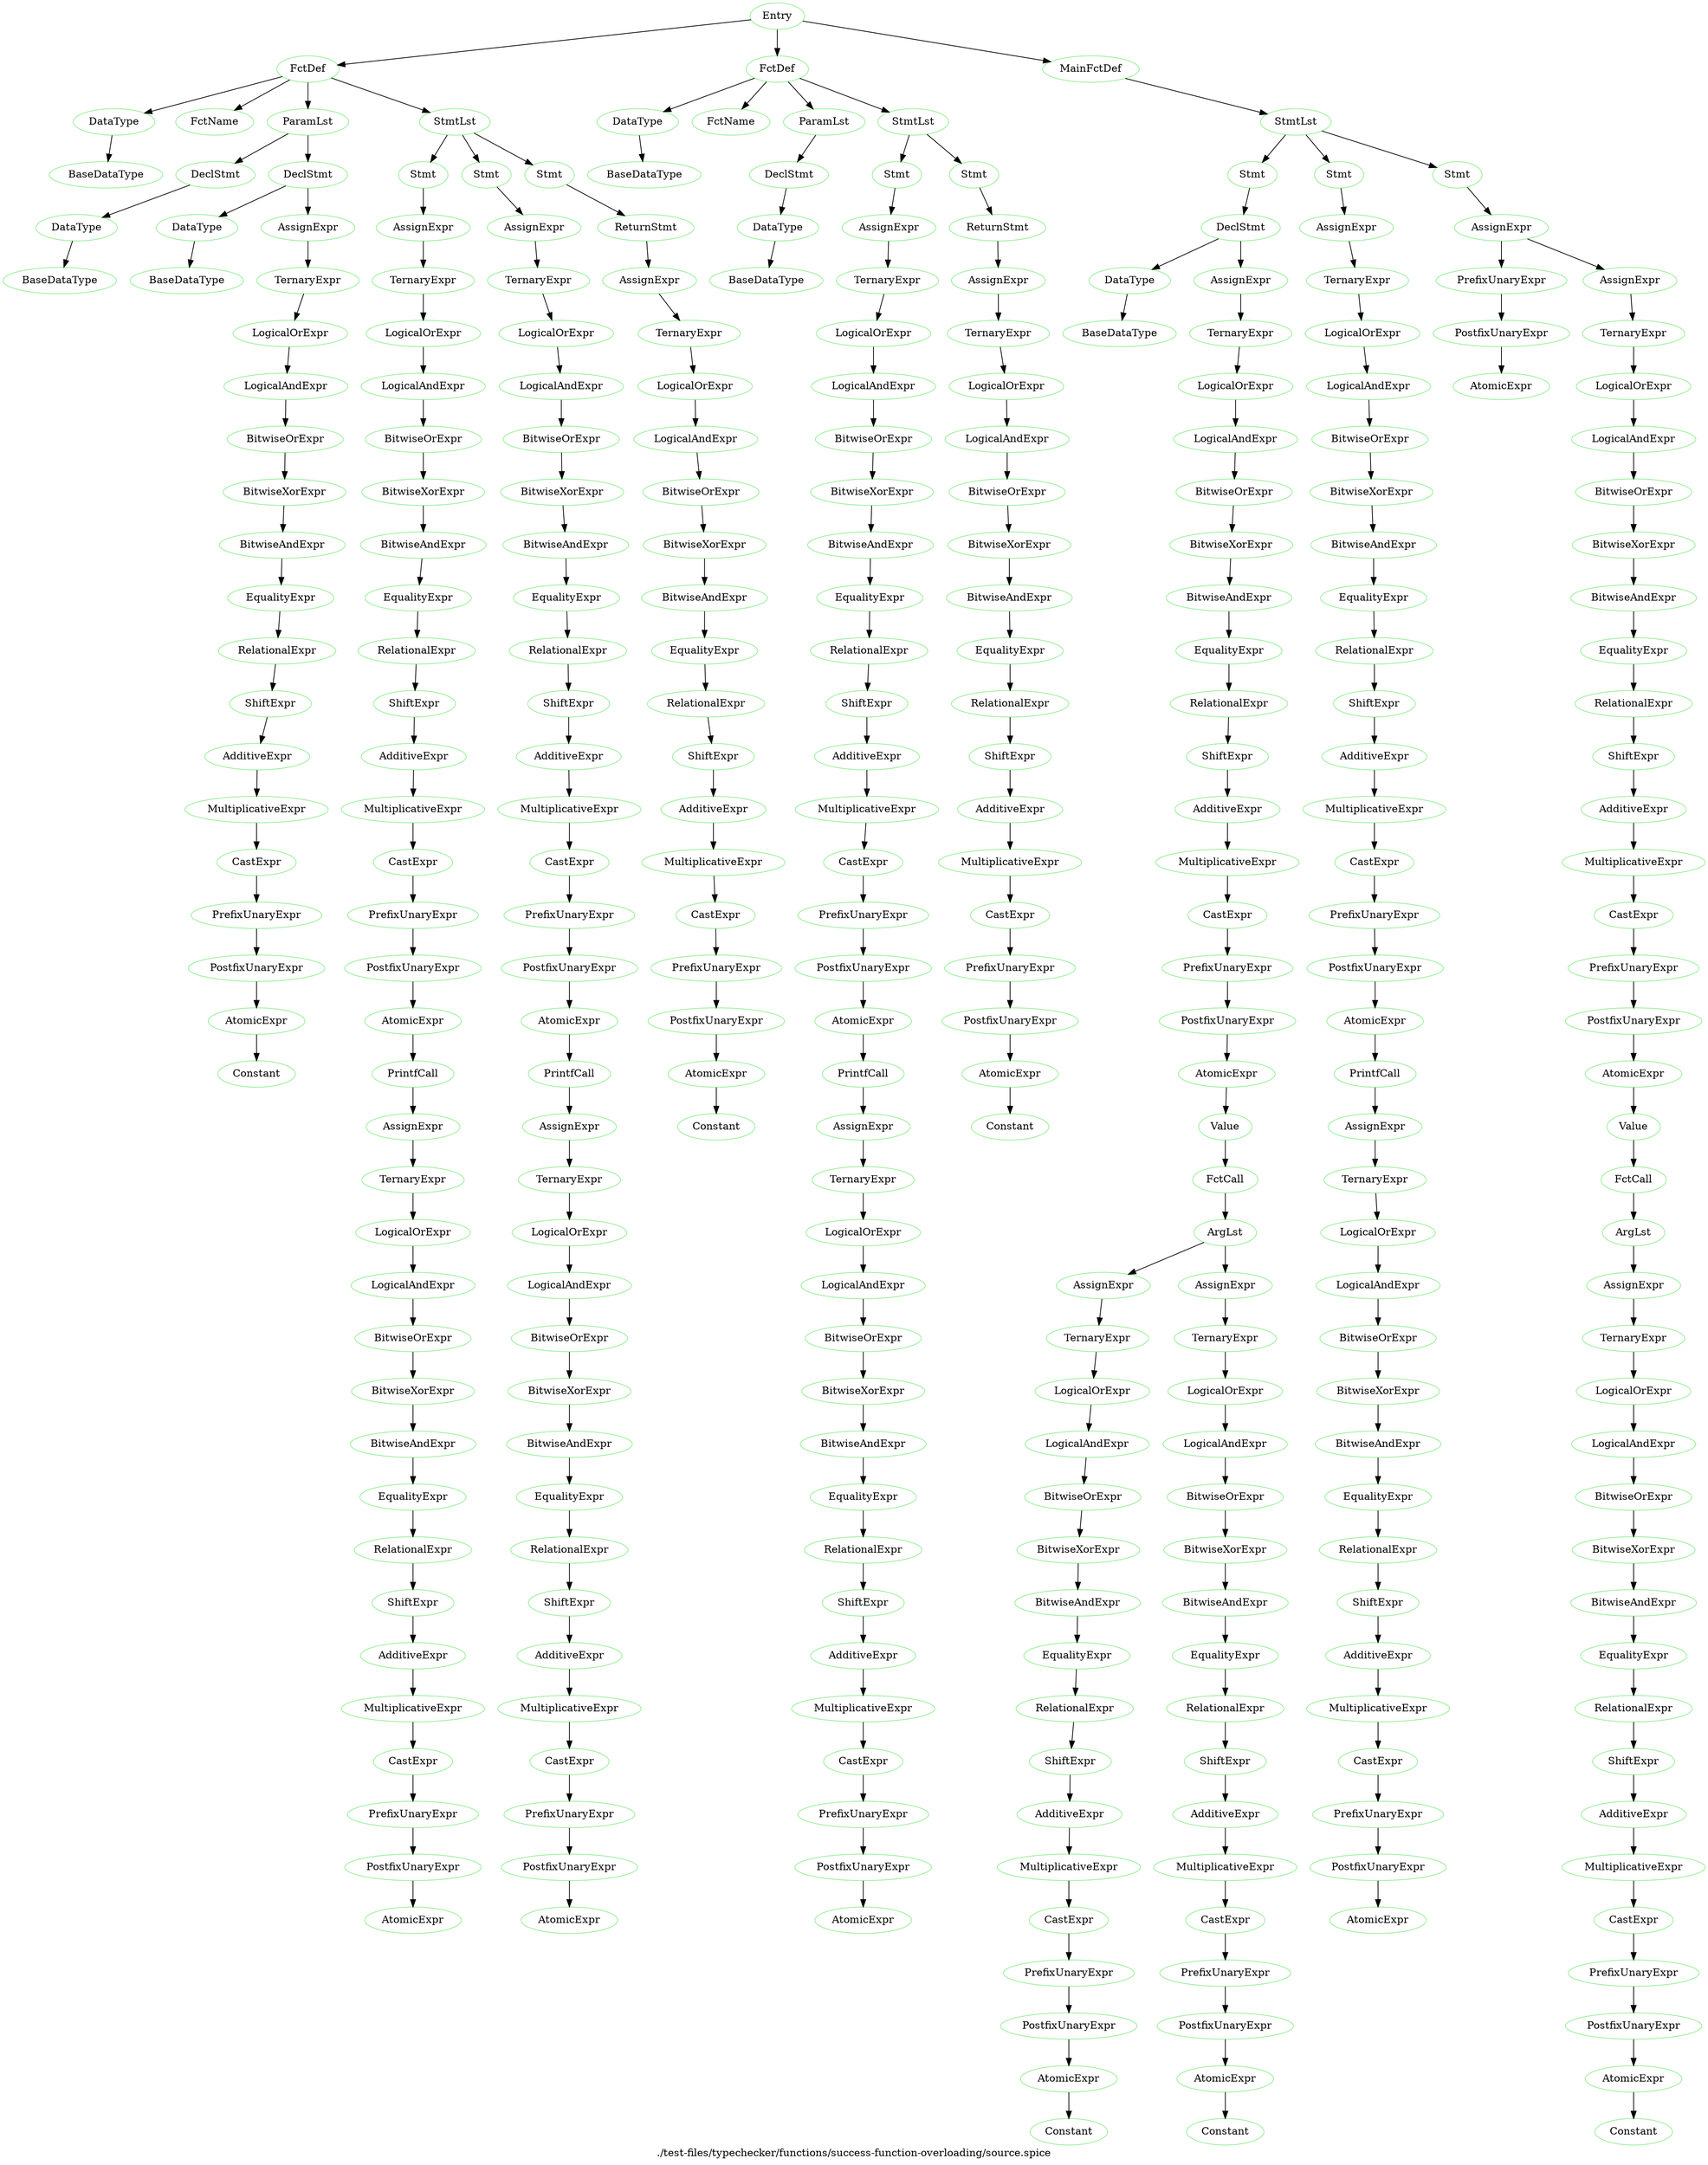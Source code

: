 digraph {
 rankdir="TB";
 label="./test-files/typechecker/functions/success-function-overloading/source.spice";
 L1C1_Entry [color="lightgreen",label="Entry"];
 L1C1_FctDef [color="lightgreen",label="FctDef"];
 L1C1_Entry -> L1C1_FctDef;
 L1C3_DataType [color="lightgreen",label="DataType"];
 L1C1_FctDef -> L1C3_DataType;
 L1C3_BaseDataType [color="lightgreen",label="BaseDataType"];
 L1C3_DataType -> L1C3_BaseDataType;
 L1C11_FctName [color="lightgreen",label="FctName"];
 L1C1_FctDef -> L1C11_FctName;
 L1C26_ParamLst [color="lightgreen",label="ParamLst"];
 L1C1_FctDef -> L1C26_ParamLst;
 L1C26_DeclStmt [color="lightgreen",label="DeclStmt"];
 L1C26_ParamLst -> L1C26_DeclStmt;
 L1C26_DataType [color="lightgreen",label="DataType"];
 L1C26_DeclStmt -> L1C26_DataType;
 L1C26_BaseDataType [color="lightgreen",label="BaseDataType"];
 L1C26_DataType -> L1C26_BaseDataType;
 L1C44_DeclStmt [color="lightgreen",label="DeclStmt"];
 L1C26_ParamLst -> L1C44_DeclStmt;
 L1C44_DataType [color="lightgreen",label="DataType"];
 L1C44_DeclStmt -> L1C44_DataType;
 L1C44_BaseDataType [color="lightgreen",label="BaseDataType"];
 L1C44_DataType -> L1C44_BaseDataType;
 L1C62_AssignExpr [color="lightgreen",label="AssignExpr"];
 L1C44_DeclStmt -> L1C62_AssignExpr;
 L1C62_TernaryExpr [color="lightgreen",label="TernaryExpr"];
 L1C62_AssignExpr -> L1C62_TernaryExpr;
 L1C62_LogicalOrExpr [color="lightgreen",label="LogicalOrExpr"];
 L1C62_TernaryExpr -> L1C62_LogicalOrExpr;
 L1C62_LogicalAndExpr [color="lightgreen",label="LogicalAndExpr"];
 L1C62_LogicalOrExpr -> L1C62_LogicalAndExpr;
 L1C62_BitwiseOrExpr [color="lightgreen",label="BitwiseOrExpr"];
 L1C62_LogicalAndExpr -> L1C62_BitwiseOrExpr;
 L1C62_BitwiseXorExpr [color="lightgreen",label="BitwiseXorExpr"];
 L1C62_BitwiseOrExpr -> L1C62_BitwiseXorExpr;
 L1C62_BitwiseAndExpr [color="lightgreen",label="BitwiseAndExpr"];
 L1C62_BitwiseXorExpr -> L1C62_BitwiseAndExpr;
 L1C62_EqualityExpr [color="lightgreen",label="EqualityExpr"];
 L1C62_BitwiseAndExpr -> L1C62_EqualityExpr;
 L1C62_RelationalExpr [color="lightgreen",label="RelationalExpr"];
 L1C62_EqualityExpr -> L1C62_RelationalExpr;
 L1C62_ShiftExpr [color="lightgreen",label="ShiftExpr"];
 L1C62_RelationalExpr -> L1C62_ShiftExpr;
 L1C62_AdditiveExpr [color="lightgreen",label="AdditiveExpr"];
 L1C62_ShiftExpr -> L1C62_AdditiveExpr;
 L1C62_MultiplicativeExpr [color="lightgreen",label="MultiplicativeExpr"];
 L1C62_AdditiveExpr -> L1C62_MultiplicativeExpr;
 L1C62_CastExpr [color="lightgreen",label="CastExpr"];
 L1C62_MultiplicativeExpr -> L1C62_CastExpr;
 L1C62_PrefixUnaryExpr [color="lightgreen",label="PrefixUnaryExpr"];
 L1C62_CastExpr -> L1C62_PrefixUnaryExpr;
 L1C62_PostfixUnaryExpr [color="lightgreen",label="PostfixUnaryExpr"];
 L1C62_PrefixUnaryExpr -> L1C62_PostfixUnaryExpr;
 L1C62_AtomicExpr [color="lightgreen",label="AtomicExpr"];
 L1C62_PostfixUnaryExpr -> L1C62_AtomicExpr;
 L1C62_Constant [color="lightgreen",label="Constant"];
 L1C62_AtomicExpr -> L1C62_Constant;
 L2C5_StmtLst [color="lightgreen",label="StmtLst"];
 L1C1_FctDef -> L2C5_StmtLst;
 L2C5_Stmt [color="lightgreen",label="Stmt"];
 L2C5_StmtLst -> L2C5_Stmt;
 L2C5_AssignExpr [color="lightgreen",label="AssignExpr"];
 L2C5_Stmt -> L2C5_AssignExpr;
 L2C5_TernaryExpr [color="lightgreen",label="TernaryExpr"];
 L2C5_AssignExpr -> L2C5_TernaryExpr;
 L2C5_LogicalOrExpr [color="lightgreen",label="LogicalOrExpr"];
 L2C5_TernaryExpr -> L2C5_LogicalOrExpr;
 L2C5_LogicalAndExpr [color="lightgreen",label="LogicalAndExpr"];
 L2C5_LogicalOrExpr -> L2C5_LogicalAndExpr;
 L2C5_BitwiseOrExpr [color="lightgreen",label="BitwiseOrExpr"];
 L2C5_LogicalAndExpr -> L2C5_BitwiseOrExpr;
 L2C5_BitwiseXorExpr [color="lightgreen",label="BitwiseXorExpr"];
 L2C5_BitwiseOrExpr -> L2C5_BitwiseXorExpr;
 L2C5_BitwiseAndExpr [color="lightgreen",label="BitwiseAndExpr"];
 L2C5_BitwiseXorExpr -> L2C5_BitwiseAndExpr;
 L2C5_EqualityExpr [color="lightgreen",label="EqualityExpr"];
 L2C5_BitwiseAndExpr -> L2C5_EqualityExpr;
 L2C5_RelationalExpr [color="lightgreen",label="RelationalExpr"];
 L2C5_EqualityExpr -> L2C5_RelationalExpr;
 L2C5_ShiftExpr [color="lightgreen",label="ShiftExpr"];
 L2C5_RelationalExpr -> L2C5_ShiftExpr;
 L2C5_AdditiveExpr [color="lightgreen",label="AdditiveExpr"];
 L2C5_ShiftExpr -> L2C5_AdditiveExpr;
 L2C5_MultiplicativeExpr [color="lightgreen",label="MultiplicativeExpr"];
 L2C5_AdditiveExpr -> L2C5_MultiplicativeExpr;
 L2C5_CastExpr [color="lightgreen",label="CastExpr"];
 L2C5_MultiplicativeExpr -> L2C5_CastExpr;
 L2C5_PrefixUnaryExpr [color="lightgreen",label="PrefixUnaryExpr"];
 L2C5_CastExpr -> L2C5_PrefixUnaryExpr;
 L2C5_PostfixUnaryExpr [color="lightgreen",label="PostfixUnaryExpr"];
 L2C5_PrefixUnaryExpr -> L2C5_PostfixUnaryExpr;
 L2C5_AtomicExpr [color="lightgreen",label="AtomicExpr"];
 L2C5_PostfixUnaryExpr -> L2C5_AtomicExpr;
 L2C5_PrintfCall [color="lightgreen",label="PrintfCall"];
 L2C5_AtomicExpr -> L2C5_PrintfCall;
 L2C31_AssignExpr [color="lightgreen",label="AssignExpr"];
 L2C5_PrintfCall -> L2C31_AssignExpr;
 L2C31_TernaryExpr [color="lightgreen",label="TernaryExpr"];
 L2C31_AssignExpr -> L2C31_TernaryExpr;
 L2C31_LogicalOrExpr [color="lightgreen",label="LogicalOrExpr"];
 L2C31_TernaryExpr -> L2C31_LogicalOrExpr;
 L2C31_LogicalAndExpr [color="lightgreen",label="LogicalAndExpr"];
 L2C31_LogicalOrExpr -> L2C31_LogicalAndExpr;
 L2C31_BitwiseOrExpr [color="lightgreen",label="BitwiseOrExpr"];
 L2C31_LogicalAndExpr -> L2C31_BitwiseOrExpr;
 L2C31_BitwiseXorExpr [color="lightgreen",label="BitwiseXorExpr"];
 L2C31_BitwiseOrExpr -> L2C31_BitwiseXorExpr;
 L2C31_BitwiseAndExpr [color="lightgreen",label="BitwiseAndExpr"];
 L2C31_BitwiseXorExpr -> L2C31_BitwiseAndExpr;
 L2C31_EqualityExpr [color="lightgreen",label="EqualityExpr"];
 L2C31_BitwiseAndExpr -> L2C31_EqualityExpr;
 L2C31_RelationalExpr [color="lightgreen",label="RelationalExpr"];
 L2C31_EqualityExpr -> L2C31_RelationalExpr;
 L2C31_ShiftExpr [color="lightgreen",label="ShiftExpr"];
 L2C31_RelationalExpr -> L2C31_ShiftExpr;
 L2C31_AdditiveExpr [color="lightgreen",label="AdditiveExpr"];
 L2C31_ShiftExpr -> L2C31_AdditiveExpr;
 L2C31_MultiplicativeExpr [color="lightgreen",label="MultiplicativeExpr"];
 L2C31_AdditiveExpr -> L2C31_MultiplicativeExpr;
 L2C31_CastExpr [color="lightgreen",label="CastExpr"];
 L2C31_MultiplicativeExpr -> L2C31_CastExpr;
 L2C31_PrefixUnaryExpr [color="lightgreen",label="PrefixUnaryExpr"];
 L2C31_CastExpr -> L2C31_PrefixUnaryExpr;
 L2C31_PostfixUnaryExpr [color="lightgreen",label="PostfixUnaryExpr"];
 L2C31_PrefixUnaryExpr -> L2C31_PostfixUnaryExpr;
 L2C31_AtomicExpr [color="lightgreen",label="AtomicExpr"];
 L2C31_PostfixUnaryExpr -> L2C31_AtomicExpr;
 L3C5_Stmt [color="lightgreen",label="Stmt"];
 L2C5_StmtLst -> L3C5_Stmt;
 L3C5_AssignExpr [color="lightgreen",label="AssignExpr"];
 L3C5_Stmt -> L3C5_AssignExpr;
 L3C5_TernaryExpr [color="lightgreen",label="TernaryExpr"];
 L3C5_AssignExpr -> L3C5_TernaryExpr;
 L3C5_LogicalOrExpr [color="lightgreen",label="LogicalOrExpr"];
 L3C5_TernaryExpr -> L3C5_LogicalOrExpr;
 L3C5_LogicalAndExpr [color="lightgreen",label="LogicalAndExpr"];
 L3C5_LogicalOrExpr -> L3C5_LogicalAndExpr;
 L3C5_BitwiseOrExpr [color="lightgreen",label="BitwiseOrExpr"];
 L3C5_LogicalAndExpr -> L3C5_BitwiseOrExpr;
 L3C5_BitwiseXorExpr [color="lightgreen",label="BitwiseXorExpr"];
 L3C5_BitwiseOrExpr -> L3C5_BitwiseXorExpr;
 L3C5_BitwiseAndExpr [color="lightgreen",label="BitwiseAndExpr"];
 L3C5_BitwiseXorExpr -> L3C5_BitwiseAndExpr;
 L3C5_EqualityExpr [color="lightgreen",label="EqualityExpr"];
 L3C5_BitwiseAndExpr -> L3C5_EqualityExpr;
 L3C5_RelationalExpr [color="lightgreen",label="RelationalExpr"];
 L3C5_EqualityExpr -> L3C5_RelationalExpr;
 L3C5_ShiftExpr [color="lightgreen",label="ShiftExpr"];
 L3C5_RelationalExpr -> L3C5_ShiftExpr;
 L3C5_AdditiveExpr [color="lightgreen",label="AdditiveExpr"];
 L3C5_ShiftExpr -> L3C5_AdditiveExpr;
 L3C5_MultiplicativeExpr [color="lightgreen",label="MultiplicativeExpr"];
 L3C5_AdditiveExpr -> L3C5_MultiplicativeExpr;
 L3C5_CastExpr [color="lightgreen",label="CastExpr"];
 L3C5_MultiplicativeExpr -> L3C5_CastExpr;
 L3C5_PrefixUnaryExpr [color="lightgreen",label="PrefixUnaryExpr"];
 L3C5_CastExpr -> L3C5_PrefixUnaryExpr;
 L3C5_PostfixUnaryExpr [color="lightgreen",label="PostfixUnaryExpr"];
 L3C5_PrefixUnaryExpr -> L3C5_PostfixUnaryExpr;
 L3C5_AtomicExpr [color="lightgreen",label="AtomicExpr"];
 L3C5_PostfixUnaryExpr -> L3C5_AtomicExpr;
 L3C5_PrintfCall [color="lightgreen",label="PrintfCall"];
 L3C5_AtomicExpr -> L3C5_PrintfCall;
 L3C30_AssignExpr [color="lightgreen",label="AssignExpr"];
 L3C5_PrintfCall -> L3C30_AssignExpr;
 L3C30_TernaryExpr [color="lightgreen",label="TernaryExpr"];
 L3C30_AssignExpr -> L3C30_TernaryExpr;
 L3C30_LogicalOrExpr [color="lightgreen",label="LogicalOrExpr"];
 L3C30_TernaryExpr -> L3C30_LogicalOrExpr;
 L3C30_LogicalAndExpr [color="lightgreen",label="LogicalAndExpr"];
 L3C30_LogicalOrExpr -> L3C30_LogicalAndExpr;
 L3C30_BitwiseOrExpr [color="lightgreen",label="BitwiseOrExpr"];
 L3C30_LogicalAndExpr -> L3C30_BitwiseOrExpr;
 L3C30_BitwiseXorExpr [color="lightgreen",label="BitwiseXorExpr"];
 L3C30_BitwiseOrExpr -> L3C30_BitwiseXorExpr;
 L3C30_BitwiseAndExpr [color="lightgreen",label="BitwiseAndExpr"];
 L3C30_BitwiseXorExpr -> L3C30_BitwiseAndExpr;
 L3C30_EqualityExpr [color="lightgreen",label="EqualityExpr"];
 L3C30_BitwiseAndExpr -> L3C30_EqualityExpr;
 L3C30_RelationalExpr [color="lightgreen",label="RelationalExpr"];
 L3C30_EqualityExpr -> L3C30_RelationalExpr;
 L3C30_ShiftExpr [color="lightgreen",label="ShiftExpr"];
 L3C30_RelationalExpr -> L3C30_ShiftExpr;
 L3C30_AdditiveExpr [color="lightgreen",label="AdditiveExpr"];
 L3C30_ShiftExpr -> L3C30_AdditiveExpr;
 L3C30_MultiplicativeExpr [color="lightgreen",label="MultiplicativeExpr"];
 L3C30_AdditiveExpr -> L3C30_MultiplicativeExpr;
 L3C30_CastExpr [color="lightgreen",label="CastExpr"];
 L3C30_MultiplicativeExpr -> L3C30_CastExpr;
 L3C30_PrefixUnaryExpr [color="lightgreen",label="PrefixUnaryExpr"];
 L3C30_CastExpr -> L3C30_PrefixUnaryExpr;
 L3C30_PostfixUnaryExpr [color="lightgreen",label="PostfixUnaryExpr"];
 L3C30_PrefixUnaryExpr -> L3C30_PostfixUnaryExpr;
 L3C30_AtomicExpr [color="lightgreen",label="AtomicExpr"];
 L3C30_PostfixUnaryExpr -> L3C30_AtomicExpr;
 L4C5_Stmt [color="lightgreen",label="Stmt"];
 L2C5_StmtLst -> L4C5_Stmt;
 L4C5_ReturnStmt [color="lightgreen",label="ReturnStmt"];
 L4C5_Stmt -> L4C5_ReturnStmt;
 L4C12_AssignExpr [color="lightgreen",label="AssignExpr"];
 L4C5_ReturnStmt -> L4C12_AssignExpr;
 L4C12_TernaryExpr [color="lightgreen",label="TernaryExpr"];
 L4C12_AssignExpr -> L4C12_TernaryExpr;
 L4C12_LogicalOrExpr [color="lightgreen",label="LogicalOrExpr"];
 L4C12_TernaryExpr -> L4C12_LogicalOrExpr;
 L4C12_LogicalAndExpr [color="lightgreen",label="LogicalAndExpr"];
 L4C12_LogicalOrExpr -> L4C12_LogicalAndExpr;
 L4C12_BitwiseOrExpr [color="lightgreen",label="BitwiseOrExpr"];
 L4C12_LogicalAndExpr -> L4C12_BitwiseOrExpr;
 L4C12_BitwiseXorExpr [color="lightgreen",label="BitwiseXorExpr"];
 L4C12_BitwiseOrExpr -> L4C12_BitwiseXorExpr;
 L4C12_BitwiseAndExpr [color="lightgreen",label="BitwiseAndExpr"];
 L4C12_BitwiseXorExpr -> L4C12_BitwiseAndExpr;
 L4C12_EqualityExpr [color="lightgreen",label="EqualityExpr"];
 L4C12_BitwiseAndExpr -> L4C12_EqualityExpr;
 L4C12_RelationalExpr [color="lightgreen",label="RelationalExpr"];
 L4C12_EqualityExpr -> L4C12_RelationalExpr;
 L4C12_ShiftExpr [color="lightgreen",label="ShiftExpr"];
 L4C12_RelationalExpr -> L4C12_ShiftExpr;
 L4C12_AdditiveExpr [color="lightgreen",label="AdditiveExpr"];
 L4C12_ShiftExpr -> L4C12_AdditiveExpr;
 L4C12_MultiplicativeExpr [color="lightgreen",label="MultiplicativeExpr"];
 L4C12_AdditiveExpr -> L4C12_MultiplicativeExpr;
 L4C12_CastExpr [color="lightgreen",label="CastExpr"];
 L4C12_MultiplicativeExpr -> L4C12_CastExpr;
 L4C12_PrefixUnaryExpr [color="lightgreen",label="PrefixUnaryExpr"];
 L4C12_CastExpr -> L4C12_PrefixUnaryExpr;
 L4C12_PostfixUnaryExpr [color="lightgreen",label="PostfixUnaryExpr"];
 L4C12_PrefixUnaryExpr -> L4C12_PostfixUnaryExpr;
 L4C12_AtomicExpr [color="lightgreen",label="AtomicExpr"];
 L4C12_PostfixUnaryExpr -> L4C12_AtomicExpr;
 L4C12_Constant [color="lightgreen",label="Constant"];
 L4C12_AtomicExpr -> L4C12_Constant;
 L7C1_FctDef [color="lightgreen",label="FctDef"];
 L1C1_Entry -> L7C1_FctDef;
 L7C3_DataType [color="lightgreen",label="DataType"];
 L7C1_FctDef -> L7C3_DataType;
 L7C3_BaseDataType [color="lightgreen",label="BaseDataType"];
 L7C3_DataType -> L7C3_BaseDataType;
 L7C11_FctName [color="lightgreen",label="FctName"];
 L7C1_FctDef -> L7C11_FctName;
 L7C26_ParamLst [color="lightgreen",label="ParamLst"];
 L7C1_FctDef -> L7C26_ParamLst;
 L7C26_DeclStmt [color="lightgreen",label="DeclStmt"];
 L7C26_ParamLst -> L7C26_DeclStmt;
 L7C26_DataType [color="lightgreen",label="DataType"];
 L7C26_DeclStmt -> L7C26_DataType;
 L7C26_BaseDataType [color="lightgreen",label="BaseDataType"];
 L7C26_DataType -> L7C26_BaseDataType;
 L8C5_StmtLst [color="lightgreen",label="StmtLst"];
 L7C1_FctDef -> L8C5_StmtLst;
 L8C5_Stmt [color="lightgreen",label="Stmt"];
 L8C5_StmtLst -> L8C5_Stmt;
 L8C5_AssignExpr [color="lightgreen",label="AssignExpr"];
 L8C5_Stmt -> L8C5_AssignExpr;
 L8C5_TernaryExpr [color="lightgreen",label="TernaryExpr"];
 L8C5_AssignExpr -> L8C5_TernaryExpr;
 L8C5_LogicalOrExpr [color="lightgreen",label="LogicalOrExpr"];
 L8C5_TernaryExpr -> L8C5_LogicalOrExpr;
 L8C5_LogicalAndExpr [color="lightgreen",label="LogicalAndExpr"];
 L8C5_LogicalOrExpr -> L8C5_LogicalAndExpr;
 L8C5_BitwiseOrExpr [color="lightgreen",label="BitwiseOrExpr"];
 L8C5_LogicalAndExpr -> L8C5_BitwiseOrExpr;
 L8C5_BitwiseXorExpr [color="lightgreen",label="BitwiseXorExpr"];
 L8C5_BitwiseOrExpr -> L8C5_BitwiseXorExpr;
 L8C5_BitwiseAndExpr [color="lightgreen",label="BitwiseAndExpr"];
 L8C5_BitwiseXorExpr -> L8C5_BitwiseAndExpr;
 L8C5_EqualityExpr [color="lightgreen",label="EqualityExpr"];
 L8C5_BitwiseAndExpr -> L8C5_EqualityExpr;
 L8C5_RelationalExpr [color="lightgreen",label="RelationalExpr"];
 L8C5_EqualityExpr -> L8C5_RelationalExpr;
 L8C5_ShiftExpr [color="lightgreen",label="ShiftExpr"];
 L8C5_RelationalExpr -> L8C5_ShiftExpr;
 L8C5_AdditiveExpr [color="lightgreen",label="AdditiveExpr"];
 L8C5_ShiftExpr -> L8C5_AdditiveExpr;
 L8C5_MultiplicativeExpr [color="lightgreen",label="MultiplicativeExpr"];
 L8C5_AdditiveExpr -> L8C5_MultiplicativeExpr;
 L8C5_CastExpr [color="lightgreen",label="CastExpr"];
 L8C5_MultiplicativeExpr -> L8C5_CastExpr;
 L8C5_PrefixUnaryExpr [color="lightgreen",label="PrefixUnaryExpr"];
 L8C5_CastExpr -> L8C5_PrefixUnaryExpr;
 L8C5_PostfixUnaryExpr [color="lightgreen",label="PostfixUnaryExpr"];
 L8C5_PrefixUnaryExpr -> L8C5_PostfixUnaryExpr;
 L8C5_AtomicExpr [color="lightgreen",label="AtomicExpr"];
 L8C5_PostfixUnaryExpr -> L8C5_AtomicExpr;
 L8C5_PrintfCall [color="lightgreen",label="PrintfCall"];
 L8C5_AtomicExpr -> L8C5_PrintfCall;
 L8C26_AssignExpr [color="lightgreen",label="AssignExpr"];
 L8C5_PrintfCall -> L8C26_AssignExpr;
 L8C26_TernaryExpr [color="lightgreen",label="TernaryExpr"];
 L8C26_AssignExpr -> L8C26_TernaryExpr;
 L8C26_LogicalOrExpr [color="lightgreen",label="LogicalOrExpr"];
 L8C26_TernaryExpr -> L8C26_LogicalOrExpr;
 L8C26_LogicalAndExpr [color="lightgreen",label="LogicalAndExpr"];
 L8C26_LogicalOrExpr -> L8C26_LogicalAndExpr;
 L8C26_BitwiseOrExpr [color="lightgreen",label="BitwiseOrExpr"];
 L8C26_LogicalAndExpr -> L8C26_BitwiseOrExpr;
 L8C26_BitwiseXorExpr [color="lightgreen",label="BitwiseXorExpr"];
 L8C26_BitwiseOrExpr -> L8C26_BitwiseXorExpr;
 L8C26_BitwiseAndExpr [color="lightgreen",label="BitwiseAndExpr"];
 L8C26_BitwiseXorExpr -> L8C26_BitwiseAndExpr;
 L8C26_EqualityExpr [color="lightgreen",label="EqualityExpr"];
 L8C26_BitwiseAndExpr -> L8C26_EqualityExpr;
 L8C26_RelationalExpr [color="lightgreen",label="RelationalExpr"];
 L8C26_EqualityExpr -> L8C26_RelationalExpr;
 L8C26_ShiftExpr [color="lightgreen",label="ShiftExpr"];
 L8C26_RelationalExpr -> L8C26_ShiftExpr;
 L8C26_AdditiveExpr [color="lightgreen",label="AdditiveExpr"];
 L8C26_ShiftExpr -> L8C26_AdditiveExpr;
 L8C26_MultiplicativeExpr [color="lightgreen",label="MultiplicativeExpr"];
 L8C26_AdditiveExpr -> L8C26_MultiplicativeExpr;
 L8C26_CastExpr [color="lightgreen",label="CastExpr"];
 L8C26_MultiplicativeExpr -> L8C26_CastExpr;
 L8C26_PrefixUnaryExpr [color="lightgreen",label="PrefixUnaryExpr"];
 L8C26_CastExpr -> L8C26_PrefixUnaryExpr;
 L8C26_PostfixUnaryExpr [color="lightgreen",label="PostfixUnaryExpr"];
 L8C26_PrefixUnaryExpr -> L8C26_PostfixUnaryExpr;
 L8C26_AtomicExpr [color="lightgreen",label="AtomicExpr"];
 L8C26_PostfixUnaryExpr -> L8C26_AtomicExpr;
 L9C5_Stmt [color="lightgreen",label="Stmt"];
 L8C5_StmtLst -> L9C5_Stmt;
 L9C5_ReturnStmt [color="lightgreen",label="ReturnStmt"];
 L9C5_Stmt -> L9C5_ReturnStmt;
 L9C12_AssignExpr [color="lightgreen",label="AssignExpr"];
 L9C5_ReturnStmt -> L9C12_AssignExpr;
 L9C12_TernaryExpr [color="lightgreen",label="TernaryExpr"];
 L9C12_AssignExpr -> L9C12_TernaryExpr;
 L9C12_LogicalOrExpr [color="lightgreen",label="LogicalOrExpr"];
 L9C12_TernaryExpr -> L9C12_LogicalOrExpr;
 L9C12_LogicalAndExpr [color="lightgreen",label="LogicalAndExpr"];
 L9C12_LogicalOrExpr -> L9C12_LogicalAndExpr;
 L9C12_BitwiseOrExpr [color="lightgreen",label="BitwiseOrExpr"];
 L9C12_LogicalAndExpr -> L9C12_BitwiseOrExpr;
 L9C12_BitwiseXorExpr [color="lightgreen",label="BitwiseXorExpr"];
 L9C12_BitwiseOrExpr -> L9C12_BitwiseXorExpr;
 L9C12_BitwiseAndExpr [color="lightgreen",label="BitwiseAndExpr"];
 L9C12_BitwiseXorExpr -> L9C12_BitwiseAndExpr;
 L9C12_EqualityExpr [color="lightgreen",label="EqualityExpr"];
 L9C12_BitwiseAndExpr -> L9C12_EqualityExpr;
 L9C12_RelationalExpr [color="lightgreen",label="RelationalExpr"];
 L9C12_EqualityExpr -> L9C12_RelationalExpr;
 L9C12_ShiftExpr [color="lightgreen",label="ShiftExpr"];
 L9C12_RelationalExpr -> L9C12_ShiftExpr;
 L9C12_AdditiveExpr [color="lightgreen",label="AdditiveExpr"];
 L9C12_ShiftExpr -> L9C12_AdditiveExpr;
 L9C12_MultiplicativeExpr [color="lightgreen",label="MultiplicativeExpr"];
 L9C12_AdditiveExpr -> L9C12_MultiplicativeExpr;
 L9C12_CastExpr [color="lightgreen",label="CastExpr"];
 L9C12_MultiplicativeExpr -> L9C12_CastExpr;
 L9C12_PrefixUnaryExpr [color="lightgreen",label="PrefixUnaryExpr"];
 L9C12_CastExpr -> L9C12_PrefixUnaryExpr;
 L9C12_PostfixUnaryExpr [color="lightgreen",label="PostfixUnaryExpr"];
 L9C12_PrefixUnaryExpr -> L9C12_PostfixUnaryExpr;
 L9C12_AtomicExpr [color="lightgreen",label="AtomicExpr"];
 L9C12_PostfixUnaryExpr -> L9C12_AtomicExpr;
 L9C12_Constant [color="lightgreen",label="Constant"];
 L9C12_AtomicExpr -> L9C12_Constant;
 L12C1_MainFctDef [color="lightgreen",label="MainFctDef"];
 L1C1_Entry -> L12C1_MainFctDef;
 L13C5_StmtLst [color="lightgreen",label="StmtLst"];
 L12C1_MainFctDef -> L13C5_StmtLst;
 L13C5_Stmt [color="lightgreen",label="Stmt"];
 L13C5_StmtLst -> L13C5_Stmt;
 L13C5_DeclStmt [color="lightgreen",label="DeclStmt"];
 L13C5_Stmt -> L13C5_DeclStmt;
 L13C5_DataType [color="lightgreen",label="DataType"];
 L13C5_DeclStmt -> L13C5_DataType;
 L13C5_BaseDataType [color="lightgreen",label="BaseDataType"];
 L13C5_DataType -> L13C5_BaseDataType;
 L13C15_AssignExpr [color="lightgreen",label="AssignExpr"];
 L13C5_DeclStmt -> L13C15_AssignExpr;
 L13C15_TernaryExpr [color="lightgreen",label="TernaryExpr"];
 L13C15_AssignExpr -> L13C15_TernaryExpr;
 L13C15_LogicalOrExpr [color="lightgreen",label="LogicalOrExpr"];
 L13C15_TernaryExpr -> L13C15_LogicalOrExpr;
 L13C15_LogicalAndExpr [color="lightgreen",label="LogicalAndExpr"];
 L13C15_LogicalOrExpr -> L13C15_LogicalAndExpr;
 L13C15_BitwiseOrExpr [color="lightgreen",label="BitwiseOrExpr"];
 L13C15_LogicalAndExpr -> L13C15_BitwiseOrExpr;
 L13C15_BitwiseXorExpr [color="lightgreen",label="BitwiseXorExpr"];
 L13C15_BitwiseOrExpr -> L13C15_BitwiseXorExpr;
 L13C15_BitwiseAndExpr [color="lightgreen",label="BitwiseAndExpr"];
 L13C15_BitwiseXorExpr -> L13C15_BitwiseAndExpr;
 L13C15_EqualityExpr [color="lightgreen",label="EqualityExpr"];
 L13C15_BitwiseAndExpr -> L13C15_EqualityExpr;
 L13C15_RelationalExpr [color="lightgreen",label="RelationalExpr"];
 L13C15_EqualityExpr -> L13C15_RelationalExpr;
 L13C15_ShiftExpr [color="lightgreen",label="ShiftExpr"];
 L13C15_RelationalExpr -> L13C15_ShiftExpr;
 L13C15_AdditiveExpr [color="lightgreen",label="AdditiveExpr"];
 L13C15_ShiftExpr -> L13C15_AdditiveExpr;
 L13C15_MultiplicativeExpr [color="lightgreen",label="MultiplicativeExpr"];
 L13C15_AdditiveExpr -> L13C15_MultiplicativeExpr;
 L13C15_CastExpr [color="lightgreen",label="CastExpr"];
 L13C15_MultiplicativeExpr -> L13C15_CastExpr;
 L13C15_PrefixUnaryExpr [color="lightgreen",label="PrefixUnaryExpr"];
 L13C15_CastExpr -> L13C15_PrefixUnaryExpr;
 L13C15_PostfixUnaryExpr [color="lightgreen",label="PostfixUnaryExpr"];
 L13C15_PrefixUnaryExpr -> L13C15_PostfixUnaryExpr;
 L13C15_AtomicExpr [color="lightgreen",label="AtomicExpr"];
 L13C15_PostfixUnaryExpr -> L13C15_AtomicExpr;
 L13C15_Value [color="lightgreen",label="Value"];
 L13C15_AtomicExpr -> L13C15_Value;
 L13C15_FctCall [color="lightgreen",label="FctCall"];
 L13C15_Value -> L13C15_FctCall;
 L13C30_ArgLst [color="lightgreen",label="ArgLst"];
 L13C15_FctCall -> L13C30_ArgLst;
 L13C30_AssignExpr [color="lightgreen",label="AssignExpr"];
 L13C30_ArgLst -> L13C30_AssignExpr;
 L13C30_TernaryExpr [color="lightgreen",label="TernaryExpr"];
 L13C30_AssignExpr -> L13C30_TernaryExpr;
 L13C30_LogicalOrExpr [color="lightgreen",label="LogicalOrExpr"];
 L13C30_TernaryExpr -> L13C30_LogicalOrExpr;
 L13C30_LogicalAndExpr [color="lightgreen",label="LogicalAndExpr"];
 L13C30_LogicalOrExpr -> L13C30_LogicalAndExpr;
 L13C30_BitwiseOrExpr [color="lightgreen",label="BitwiseOrExpr"];
 L13C30_LogicalAndExpr -> L13C30_BitwiseOrExpr;
 L13C30_BitwiseXorExpr [color="lightgreen",label="BitwiseXorExpr"];
 L13C30_BitwiseOrExpr -> L13C30_BitwiseXorExpr;
 L13C30_BitwiseAndExpr [color="lightgreen",label="BitwiseAndExpr"];
 L13C30_BitwiseXorExpr -> L13C30_BitwiseAndExpr;
 L13C30_EqualityExpr [color="lightgreen",label="EqualityExpr"];
 L13C30_BitwiseAndExpr -> L13C30_EqualityExpr;
 L13C30_RelationalExpr [color="lightgreen",label="RelationalExpr"];
 L13C30_EqualityExpr -> L13C30_RelationalExpr;
 L13C30_ShiftExpr [color="lightgreen",label="ShiftExpr"];
 L13C30_RelationalExpr -> L13C30_ShiftExpr;
 L13C30_AdditiveExpr [color="lightgreen",label="AdditiveExpr"];
 L13C30_ShiftExpr -> L13C30_AdditiveExpr;
 L13C30_MultiplicativeExpr [color="lightgreen",label="MultiplicativeExpr"];
 L13C30_AdditiveExpr -> L13C30_MultiplicativeExpr;
 L13C30_CastExpr [color="lightgreen",label="CastExpr"];
 L13C30_MultiplicativeExpr -> L13C30_CastExpr;
 L13C30_PrefixUnaryExpr [color="lightgreen",label="PrefixUnaryExpr"];
 L13C30_CastExpr -> L13C30_PrefixUnaryExpr;
 L13C30_PostfixUnaryExpr [color="lightgreen",label="PostfixUnaryExpr"];
 L13C30_PrefixUnaryExpr -> L13C30_PostfixUnaryExpr;
 L13C30_AtomicExpr [color="lightgreen",label="AtomicExpr"];
 L13C30_PostfixUnaryExpr -> L13C30_AtomicExpr;
 L13C30_Constant [color="lightgreen",label="Constant"];
 L13C30_AtomicExpr -> L13C30_Constant;
 L13C33_AssignExpr [color="lightgreen",label="AssignExpr"];
 L13C30_ArgLst -> L13C33_AssignExpr;
 L13C33_TernaryExpr [color="lightgreen",label="TernaryExpr"];
 L13C33_AssignExpr -> L13C33_TernaryExpr;
 L13C33_LogicalOrExpr [color="lightgreen",label="LogicalOrExpr"];
 L13C33_TernaryExpr -> L13C33_LogicalOrExpr;
 L13C33_LogicalAndExpr [color="lightgreen",label="LogicalAndExpr"];
 L13C33_LogicalOrExpr -> L13C33_LogicalAndExpr;
 L13C33_BitwiseOrExpr [color="lightgreen",label="BitwiseOrExpr"];
 L13C33_LogicalAndExpr -> L13C33_BitwiseOrExpr;
 L13C33_BitwiseXorExpr [color="lightgreen",label="BitwiseXorExpr"];
 L13C33_BitwiseOrExpr -> L13C33_BitwiseXorExpr;
 L13C33_BitwiseAndExpr [color="lightgreen",label="BitwiseAndExpr"];
 L13C33_BitwiseXorExpr -> L13C33_BitwiseAndExpr;
 L13C33_EqualityExpr [color="lightgreen",label="EqualityExpr"];
 L13C33_BitwiseAndExpr -> L13C33_EqualityExpr;
 L13C33_RelationalExpr [color="lightgreen",label="RelationalExpr"];
 L13C33_EqualityExpr -> L13C33_RelationalExpr;
 L13C33_ShiftExpr [color="lightgreen",label="ShiftExpr"];
 L13C33_RelationalExpr -> L13C33_ShiftExpr;
 L13C33_AdditiveExpr [color="lightgreen",label="AdditiveExpr"];
 L13C33_ShiftExpr -> L13C33_AdditiveExpr;
 L13C33_MultiplicativeExpr [color="lightgreen",label="MultiplicativeExpr"];
 L13C33_AdditiveExpr -> L13C33_MultiplicativeExpr;
 L13C33_CastExpr [color="lightgreen",label="CastExpr"];
 L13C33_MultiplicativeExpr -> L13C33_CastExpr;
 L13C33_PrefixUnaryExpr [color="lightgreen",label="PrefixUnaryExpr"];
 L13C33_CastExpr -> L13C33_PrefixUnaryExpr;
 L13C33_PostfixUnaryExpr [color="lightgreen",label="PostfixUnaryExpr"];
 L13C33_PrefixUnaryExpr -> L13C33_PostfixUnaryExpr;
 L13C33_AtomicExpr [color="lightgreen",label="AtomicExpr"];
 L13C33_PostfixUnaryExpr -> L13C33_AtomicExpr;
 L13C33_Constant [color="lightgreen",label="Constant"];
 L13C33_AtomicExpr -> L13C33_Constant;
 L14C5_Stmt [color="lightgreen",label="Stmt"];
 L13C5_StmtLst -> L14C5_Stmt;
 L14C5_AssignExpr [color="lightgreen",label="AssignExpr"];
 L14C5_Stmt -> L14C5_AssignExpr;
 L14C5_TernaryExpr [color="lightgreen",label="TernaryExpr"];
 L14C5_AssignExpr -> L14C5_TernaryExpr;
 L14C5_LogicalOrExpr [color="lightgreen",label="LogicalOrExpr"];
 L14C5_TernaryExpr -> L14C5_LogicalOrExpr;
 L14C5_LogicalAndExpr [color="lightgreen",label="LogicalAndExpr"];
 L14C5_LogicalOrExpr -> L14C5_LogicalAndExpr;
 L14C5_BitwiseOrExpr [color="lightgreen",label="BitwiseOrExpr"];
 L14C5_LogicalAndExpr -> L14C5_BitwiseOrExpr;
 L14C5_BitwiseXorExpr [color="lightgreen",label="BitwiseXorExpr"];
 L14C5_BitwiseOrExpr -> L14C5_BitwiseXorExpr;
 L14C5_BitwiseAndExpr [color="lightgreen",label="BitwiseAndExpr"];
 L14C5_BitwiseXorExpr -> L14C5_BitwiseAndExpr;
 L14C5_EqualityExpr [color="lightgreen",label="EqualityExpr"];
 L14C5_BitwiseAndExpr -> L14C5_EqualityExpr;
 L14C5_RelationalExpr [color="lightgreen",label="RelationalExpr"];
 L14C5_EqualityExpr -> L14C5_RelationalExpr;
 L14C5_ShiftExpr [color="lightgreen",label="ShiftExpr"];
 L14C5_RelationalExpr -> L14C5_ShiftExpr;
 L14C5_AdditiveExpr [color="lightgreen",label="AdditiveExpr"];
 L14C5_ShiftExpr -> L14C5_AdditiveExpr;
 L14C5_MultiplicativeExpr [color="lightgreen",label="MultiplicativeExpr"];
 L14C5_AdditiveExpr -> L14C5_MultiplicativeExpr;
 L14C5_CastExpr [color="lightgreen",label="CastExpr"];
 L14C5_MultiplicativeExpr -> L14C5_CastExpr;
 L14C5_PrefixUnaryExpr [color="lightgreen",label="PrefixUnaryExpr"];
 L14C5_CastExpr -> L14C5_PrefixUnaryExpr;
 L14C5_PostfixUnaryExpr [color="lightgreen",label="PostfixUnaryExpr"];
 L14C5_PrefixUnaryExpr -> L14C5_PostfixUnaryExpr;
 L14C5_AtomicExpr [color="lightgreen",label="AtomicExpr"];
 L14C5_PostfixUnaryExpr -> L14C5_AtomicExpr;
 L14C5_PrintfCall [color="lightgreen",label="PrintfCall"];
 L14C5_AtomicExpr -> L14C5_PrintfCall;
 L14C28_AssignExpr [color="lightgreen",label="AssignExpr"];
 L14C5_PrintfCall -> L14C28_AssignExpr;
 L14C28_TernaryExpr [color="lightgreen",label="TernaryExpr"];
 L14C28_AssignExpr -> L14C28_TernaryExpr;
 L14C28_LogicalOrExpr [color="lightgreen",label="LogicalOrExpr"];
 L14C28_TernaryExpr -> L14C28_LogicalOrExpr;
 L14C28_LogicalAndExpr [color="lightgreen",label="LogicalAndExpr"];
 L14C28_LogicalOrExpr -> L14C28_LogicalAndExpr;
 L14C28_BitwiseOrExpr [color="lightgreen",label="BitwiseOrExpr"];
 L14C28_LogicalAndExpr -> L14C28_BitwiseOrExpr;
 L14C28_BitwiseXorExpr [color="lightgreen",label="BitwiseXorExpr"];
 L14C28_BitwiseOrExpr -> L14C28_BitwiseXorExpr;
 L14C28_BitwiseAndExpr [color="lightgreen",label="BitwiseAndExpr"];
 L14C28_BitwiseXorExpr -> L14C28_BitwiseAndExpr;
 L14C28_EqualityExpr [color="lightgreen",label="EqualityExpr"];
 L14C28_BitwiseAndExpr -> L14C28_EqualityExpr;
 L14C28_RelationalExpr [color="lightgreen",label="RelationalExpr"];
 L14C28_EqualityExpr -> L14C28_RelationalExpr;
 L14C28_ShiftExpr [color="lightgreen",label="ShiftExpr"];
 L14C28_RelationalExpr -> L14C28_ShiftExpr;
 L14C28_AdditiveExpr [color="lightgreen",label="AdditiveExpr"];
 L14C28_ShiftExpr -> L14C28_AdditiveExpr;
 L14C28_MultiplicativeExpr [color="lightgreen",label="MultiplicativeExpr"];
 L14C28_AdditiveExpr -> L14C28_MultiplicativeExpr;
 L14C28_CastExpr [color="lightgreen",label="CastExpr"];
 L14C28_MultiplicativeExpr -> L14C28_CastExpr;
 L14C28_PrefixUnaryExpr [color="lightgreen",label="PrefixUnaryExpr"];
 L14C28_CastExpr -> L14C28_PrefixUnaryExpr;
 L14C28_PostfixUnaryExpr [color="lightgreen",label="PostfixUnaryExpr"];
 L14C28_PrefixUnaryExpr -> L14C28_PostfixUnaryExpr;
 L14C28_AtomicExpr [color="lightgreen",label="AtomicExpr"];
 L14C28_PostfixUnaryExpr -> L14C28_AtomicExpr;
 L15C5_Stmt [color="lightgreen",label="Stmt"];
 L13C5_StmtLst -> L15C5_Stmt;
 L15C5_AssignExpr [color="lightgreen",label="AssignExpr"];
 L15C5_Stmt -> L15C5_AssignExpr;
 L15C5_PrefixUnaryExpr [color="lightgreen",label="PrefixUnaryExpr"];
 L15C5_AssignExpr -> L15C5_PrefixUnaryExpr;
 L15C5_PostfixUnaryExpr [color="lightgreen",label="PostfixUnaryExpr"];
 L15C5_PrefixUnaryExpr -> L15C5_PostfixUnaryExpr;
 L15C5_AtomicExpr [color="lightgreen",label="AtomicExpr"];
 L15C5_PostfixUnaryExpr -> L15C5_AtomicExpr;
 L15C11_AssignExpr [color="lightgreen",label="AssignExpr"];
 L15C5_AssignExpr -> L15C11_AssignExpr;
 L15C11_TernaryExpr [color="lightgreen",label="TernaryExpr"];
 L15C11_AssignExpr -> L15C11_TernaryExpr;
 L15C11_LogicalOrExpr [color="lightgreen",label="LogicalOrExpr"];
 L15C11_TernaryExpr -> L15C11_LogicalOrExpr;
 L15C11_LogicalAndExpr [color="lightgreen",label="LogicalAndExpr"];
 L15C11_LogicalOrExpr -> L15C11_LogicalAndExpr;
 L15C11_BitwiseOrExpr [color="lightgreen",label="BitwiseOrExpr"];
 L15C11_LogicalAndExpr -> L15C11_BitwiseOrExpr;
 L15C11_BitwiseXorExpr [color="lightgreen",label="BitwiseXorExpr"];
 L15C11_BitwiseOrExpr -> L15C11_BitwiseXorExpr;
 L15C11_BitwiseAndExpr [color="lightgreen",label="BitwiseAndExpr"];
 L15C11_BitwiseXorExpr -> L15C11_BitwiseAndExpr;
 L15C11_EqualityExpr [color="lightgreen",label="EqualityExpr"];
 L15C11_BitwiseAndExpr -> L15C11_EqualityExpr;
 L15C11_RelationalExpr [color="lightgreen",label="RelationalExpr"];
 L15C11_EqualityExpr -> L15C11_RelationalExpr;
 L15C11_ShiftExpr [color="lightgreen",label="ShiftExpr"];
 L15C11_RelationalExpr -> L15C11_ShiftExpr;
 L15C11_AdditiveExpr [color="lightgreen",label="AdditiveExpr"];
 L15C11_ShiftExpr -> L15C11_AdditiveExpr;
 L15C11_MultiplicativeExpr [color="lightgreen",label="MultiplicativeExpr"];
 L15C11_AdditiveExpr -> L15C11_MultiplicativeExpr;
 L15C11_CastExpr [color="lightgreen",label="CastExpr"];
 L15C11_MultiplicativeExpr -> L15C11_CastExpr;
 L15C11_PrefixUnaryExpr [color="lightgreen",label="PrefixUnaryExpr"];
 L15C11_CastExpr -> L15C11_PrefixUnaryExpr;
 L15C11_PostfixUnaryExpr [color="lightgreen",label="PostfixUnaryExpr"];
 L15C11_PrefixUnaryExpr -> L15C11_PostfixUnaryExpr;
 L15C11_AtomicExpr [color="lightgreen",label="AtomicExpr"];
 L15C11_PostfixUnaryExpr -> L15C11_AtomicExpr;
 L15C11_Value [color="lightgreen",label="Value"];
 L15C11_AtomicExpr -> L15C11_Value;
 L15C11_FctCall [color="lightgreen",label="FctCall"];
 L15C11_Value -> L15C11_FctCall;
 L15C26_ArgLst [color="lightgreen",label="ArgLst"];
 L15C11_FctCall -> L15C26_ArgLst;
 L15C26_AssignExpr [color="lightgreen",label="AssignExpr"];
 L15C26_ArgLst -> L15C26_AssignExpr;
 L15C26_TernaryExpr [color="lightgreen",label="TernaryExpr"];
 L15C26_AssignExpr -> L15C26_TernaryExpr;
 L15C26_LogicalOrExpr [color="lightgreen",label="LogicalOrExpr"];
 L15C26_TernaryExpr -> L15C26_LogicalOrExpr;
 L15C26_LogicalAndExpr [color="lightgreen",label="LogicalAndExpr"];
 L15C26_LogicalOrExpr -> L15C26_LogicalAndExpr;
 L15C26_BitwiseOrExpr [color="lightgreen",label="BitwiseOrExpr"];
 L15C26_LogicalAndExpr -> L15C26_BitwiseOrExpr;
 L15C26_BitwiseXorExpr [color="lightgreen",label="BitwiseXorExpr"];
 L15C26_BitwiseOrExpr -> L15C26_BitwiseXorExpr;
 L15C26_BitwiseAndExpr [color="lightgreen",label="BitwiseAndExpr"];
 L15C26_BitwiseXorExpr -> L15C26_BitwiseAndExpr;
 L15C26_EqualityExpr [color="lightgreen",label="EqualityExpr"];
 L15C26_BitwiseAndExpr -> L15C26_EqualityExpr;
 L15C26_RelationalExpr [color="lightgreen",label="RelationalExpr"];
 L15C26_EqualityExpr -> L15C26_RelationalExpr;
 L15C26_ShiftExpr [color="lightgreen",label="ShiftExpr"];
 L15C26_RelationalExpr -> L15C26_ShiftExpr;
 L15C26_AdditiveExpr [color="lightgreen",label="AdditiveExpr"];
 L15C26_ShiftExpr -> L15C26_AdditiveExpr;
 L15C26_MultiplicativeExpr [color="lightgreen",label="MultiplicativeExpr"];
 L15C26_AdditiveExpr -> L15C26_MultiplicativeExpr;
 L15C26_CastExpr [color="lightgreen",label="CastExpr"];
 L15C26_MultiplicativeExpr -> L15C26_CastExpr;
 L15C26_PrefixUnaryExpr [color="lightgreen",label="PrefixUnaryExpr"];
 L15C26_CastExpr -> L15C26_PrefixUnaryExpr;
 L15C26_PostfixUnaryExpr [color="lightgreen",label="PostfixUnaryExpr"];
 L15C26_PrefixUnaryExpr -> L15C26_PostfixUnaryExpr;
 L15C26_AtomicExpr [color="lightgreen",label="AtomicExpr"];
 L15C26_PostfixUnaryExpr -> L15C26_AtomicExpr;
 L15C26_Constant [color="lightgreen",label="Constant"];
 L15C26_AtomicExpr -> L15C26_Constant;
}